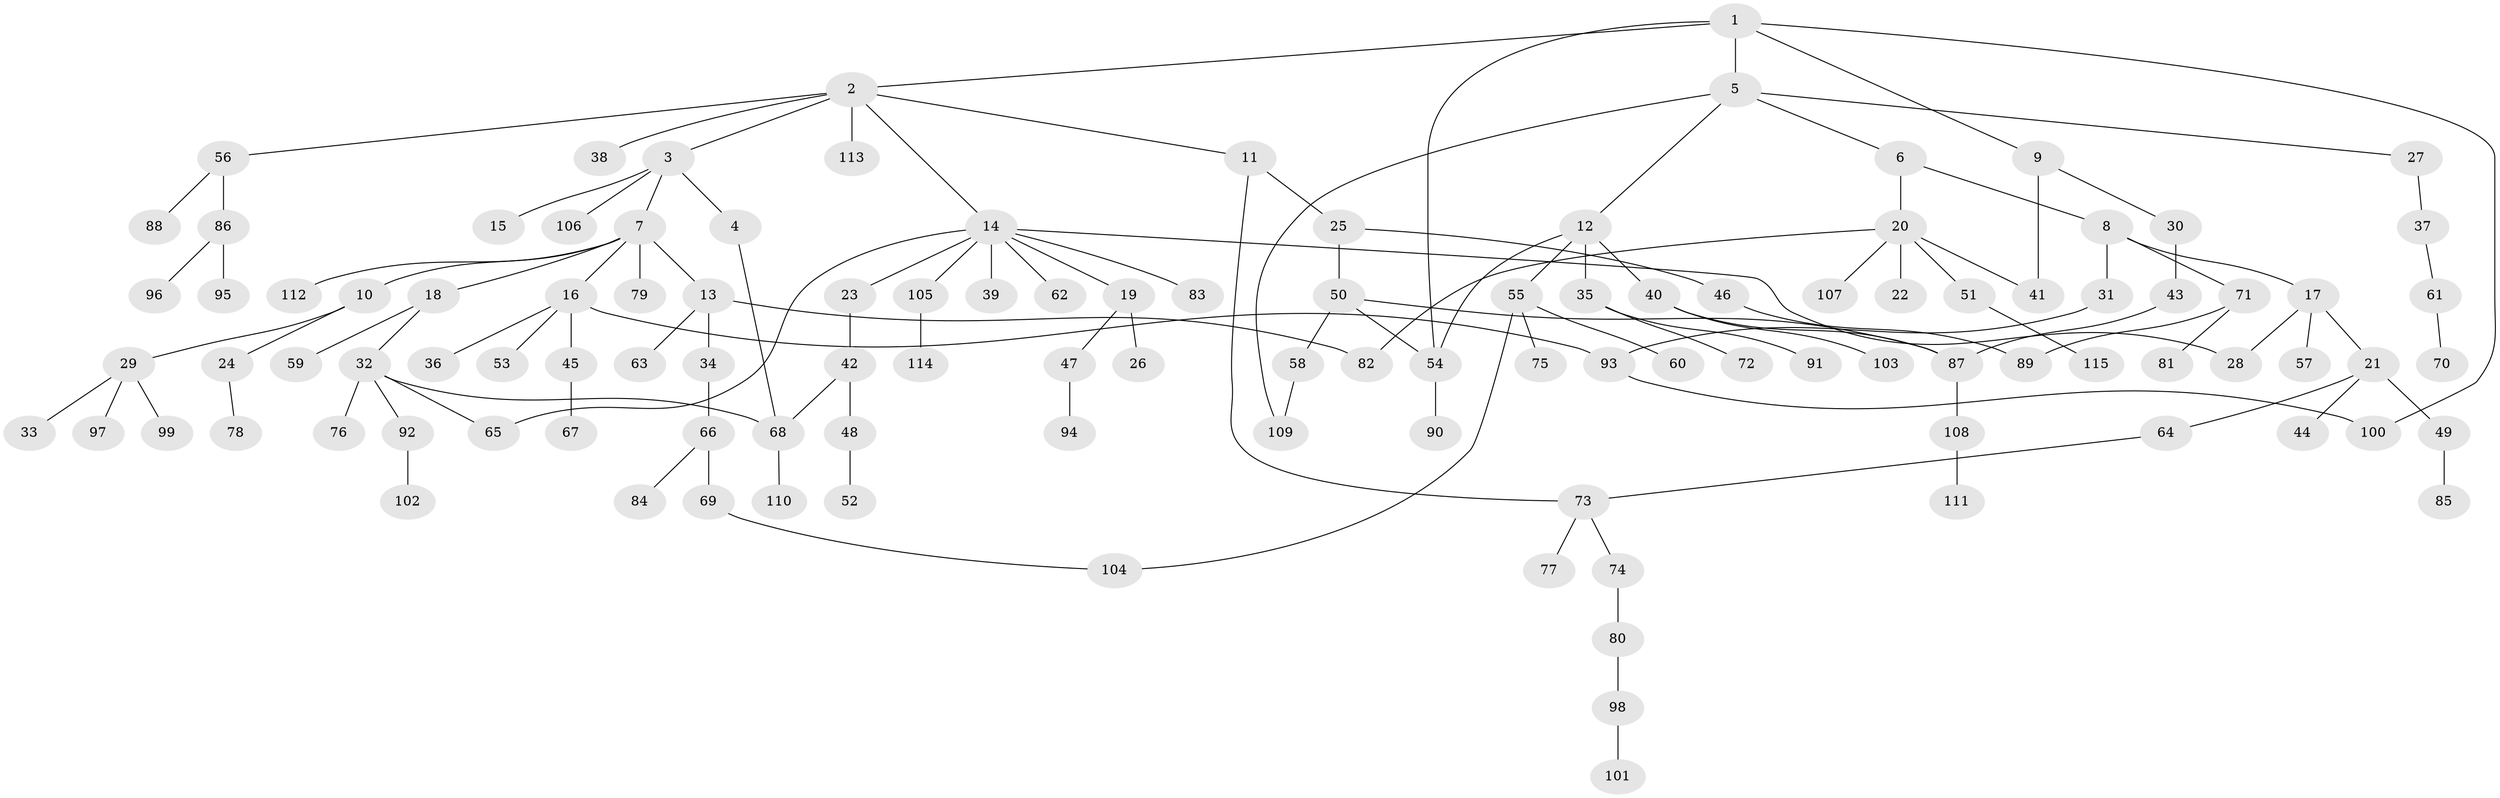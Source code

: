 // coarse degree distribution, {7: 0.0125, 8: 0.0375, 4: 0.1125, 2: 0.2375, 3: 0.1125, 6: 0.0125, 1: 0.4375, 5: 0.0375}
// Generated by graph-tools (version 1.1) at 2025/23/03/03/25 07:23:35]
// undirected, 115 vertices, 130 edges
graph export_dot {
graph [start="1"]
  node [color=gray90,style=filled];
  1;
  2;
  3;
  4;
  5;
  6;
  7;
  8;
  9;
  10;
  11;
  12;
  13;
  14;
  15;
  16;
  17;
  18;
  19;
  20;
  21;
  22;
  23;
  24;
  25;
  26;
  27;
  28;
  29;
  30;
  31;
  32;
  33;
  34;
  35;
  36;
  37;
  38;
  39;
  40;
  41;
  42;
  43;
  44;
  45;
  46;
  47;
  48;
  49;
  50;
  51;
  52;
  53;
  54;
  55;
  56;
  57;
  58;
  59;
  60;
  61;
  62;
  63;
  64;
  65;
  66;
  67;
  68;
  69;
  70;
  71;
  72;
  73;
  74;
  75;
  76;
  77;
  78;
  79;
  80;
  81;
  82;
  83;
  84;
  85;
  86;
  87;
  88;
  89;
  90;
  91;
  92;
  93;
  94;
  95;
  96;
  97;
  98;
  99;
  100;
  101;
  102;
  103;
  104;
  105;
  106;
  107;
  108;
  109;
  110;
  111;
  112;
  113;
  114;
  115;
  1 -- 2;
  1 -- 5;
  1 -- 9;
  1 -- 54;
  1 -- 100;
  2 -- 3;
  2 -- 11;
  2 -- 14;
  2 -- 38;
  2 -- 56;
  2 -- 113;
  3 -- 4;
  3 -- 7;
  3 -- 15;
  3 -- 106;
  4 -- 68;
  5 -- 6;
  5 -- 12;
  5 -- 27;
  5 -- 109;
  6 -- 8;
  6 -- 20;
  7 -- 10;
  7 -- 13;
  7 -- 16;
  7 -- 18;
  7 -- 79;
  7 -- 112;
  8 -- 17;
  8 -- 31;
  8 -- 71;
  9 -- 30;
  9 -- 41;
  10 -- 24;
  10 -- 29;
  11 -- 25;
  11 -- 73;
  12 -- 35;
  12 -- 40;
  12 -- 55;
  12 -- 54;
  13 -- 34;
  13 -- 63;
  13 -- 82;
  14 -- 19;
  14 -- 23;
  14 -- 39;
  14 -- 62;
  14 -- 83;
  14 -- 105;
  14 -- 65;
  14 -- 28;
  16 -- 36;
  16 -- 45;
  16 -- 53;
  16 -- 93;
  17 -- 21;
  17 -- 28;
  17 -- 57;
  18 -- 32;
  18 -- 59;
  19 -- 26;
  19 -- 47;
  20 -- 22;
  20 -- 51;
  20 -- 82;
  20 -- 107;
  20 -- 41;
  21 -- 44;
  21 -- 49;
  21 -- 64;
  23 -- 42;
  24 -- 78;
  25 -- 46;
  25 -- 50;
  27 -- 37;
  29 -- 33;
  29 -- 97;
  29 -- 99;
  30 -- 43;
  31 -- 93;
  32 -- 65;
  32 -- 68;
  32 -- 76;
  32 -- 92;
  34 -- 66;
  35 -- 72;
  35 -- 91;
  37 -- 61;
  40 -- 87;
  40 -- 103;
  42 -- 48;
  42 -- 68;
  43 -- 87;
  45 -- 67;
  46 -- 89;
  47 -- 94;
  48 -- 52;
  49 -- 85;
  50 -- 58;
  50 -- 87;
  50 -- 54;
  51 -- 115;
  54 -- 90;
  55 -- 60;
  55 -- 75;
  55 -- 104;
  56 -- 86;
  56 -- 88;
  58 -- 109;
  61 -- 70;
  64 -- 73;
  66 -- 69;
  66 -- 84;
  68 -- 110;
  69 -- 104;
  71 -- 81;
  71 -- 89;
  73 -- 74;
  73 -- 77;
  74 -- 80;
  80 -- 98;
  86 -- 95;
  86 -- 96;
  87 -- 108;
  92 -- 102;
  93 -- 100;
  98 -- 101;
  105 -- 114;
  108 -- 111;
}
